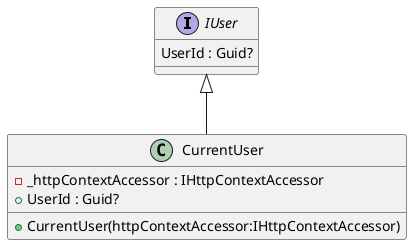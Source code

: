 @startuml
interface IUser {
    UserId : Guid?
}

class CurrentUser {
    -_httpContextAccessor : IHttpContextAccessor
    + CurrentUser(httpContextAccessor:IHttpContextAccessor)
    + UserId : Guid?
}
IUser <|-- CurrentUser
@enduml
